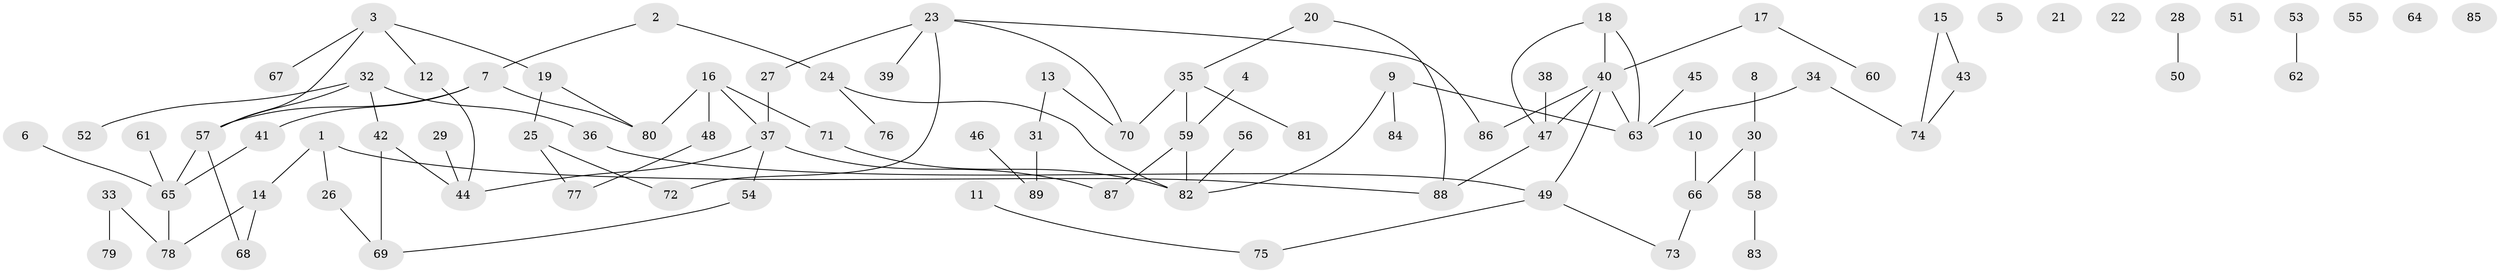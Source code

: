 // Generated by graph-tools (version 1.1) at 2025/13/03/09/25 04:13:14]
// undirected, 89 vertices, 98 edges
graph export_dot {
graph [start="1"]
  node [color=gray90,style=filled];
  1;
  2;
  3;
  4;
  5;
  6;
  7;
  8;
  9;
  10;
  11;
  12;
  13;
  14;
  15;
  16;
  17;
  18;
  19;
  20;
  21;
  22;
  23;
  24;
  25;
  26;
  27;
  28;
  29;
  30;
  31;
  32;
  33;
  34;
  35;
  36;
  37;
  38;
  39;
  40;
  41;
  42;
  43;
  44;
  45;
  46;
  47;
  48;
  49;
  50;
  51;
  52;
  53;
  54;
  55;
  56;
  57;
  58;
  59;
  60;
  61;
  62;
  63;
  64;
  65;
  66;
  67;
  68;
  69;
  70;
  71;
  72;
  73;
  74;
  75;
  76;
  77;
  78;
  79;
  80;
  81;
  82;
  83;
  84;
  85;
  86;
  87;
  88;
  89;
  1 -- 14;
  1 -- 26;
  1 -- 88;
  2 -- 7;
  2 -- 24;
  3 -- 12;
  3 -- 19;
  3 -- 57;
  3 -- 67;
  4 -- 59;
  6 -- 65;
  7 -- 41;
  7 -- 57;
  7 -- 80;
  8 -- 30;
  9 -- 63;
  9 -- 82;
  9 -- 84;
  10 -- 66;
  11 -- 75;
  12 -- 44;
  13 -- 31;
  13 -- 70;
  14 -- 68;
  14 -- 78;
  15 -- 43;
  15 -- 74;
  16 -- 37;
  16 -- 48;
  16 -- 71;
  16 -- 80;
  17 -- 40;
  17 -- 60;
  18 -- 40;
  18 -- 47;
  18 -- 63;
  19 -- 25;
  19 -- 80;
  20 -- 35;
  20 -- 88;
  23 -- 27;
  23 -- 39;
  23 -- 70;
  23 -- 72;
  23 -- 86;
  24 -- 76;
  24 -- 82;
  25 -- 72;
  25 -- 77;
  26 -- 69;
  27 -- 37;
  28 -- 50;
  29 -- 44;
  30 -- 58;
  30 -- 66;
  31 -- 89;
  32 -- 36;
  32 -- 42;
  32 -- 52;
  32 -- 57;
  33 -- 78;
  33 -- 79;
  34 -- 63;
  34 -- 74;
  35 -- 59;
  35 -- 70;
  35 -- 81;
  36 -- 49;
  37 -- 44;
  37 -- 54;
  37 -- 87;
  38 -- 47;
  40 -- 47;
  40 -- 49;
  40 -- 63;
  40 -- 86;
  41 -- 65;
  42 -- 44;
  42 -- 69;
  43 -- 74;
  45 -- 63;
  46 -- 89;
  47 -- 88;
  48 -- 77;
  49 -- 73;
  49 -- 75;
  53 -- 62;
  54 -- 69;
  56 -- 82;
  57 -- 65;
  57 -- 68;
  58 -- 83;
  59 -- 82;
  59 -- 87;
  61 -- 65;
  65 -- 78;
  66 -- 73;
  71 -- 82;
}
